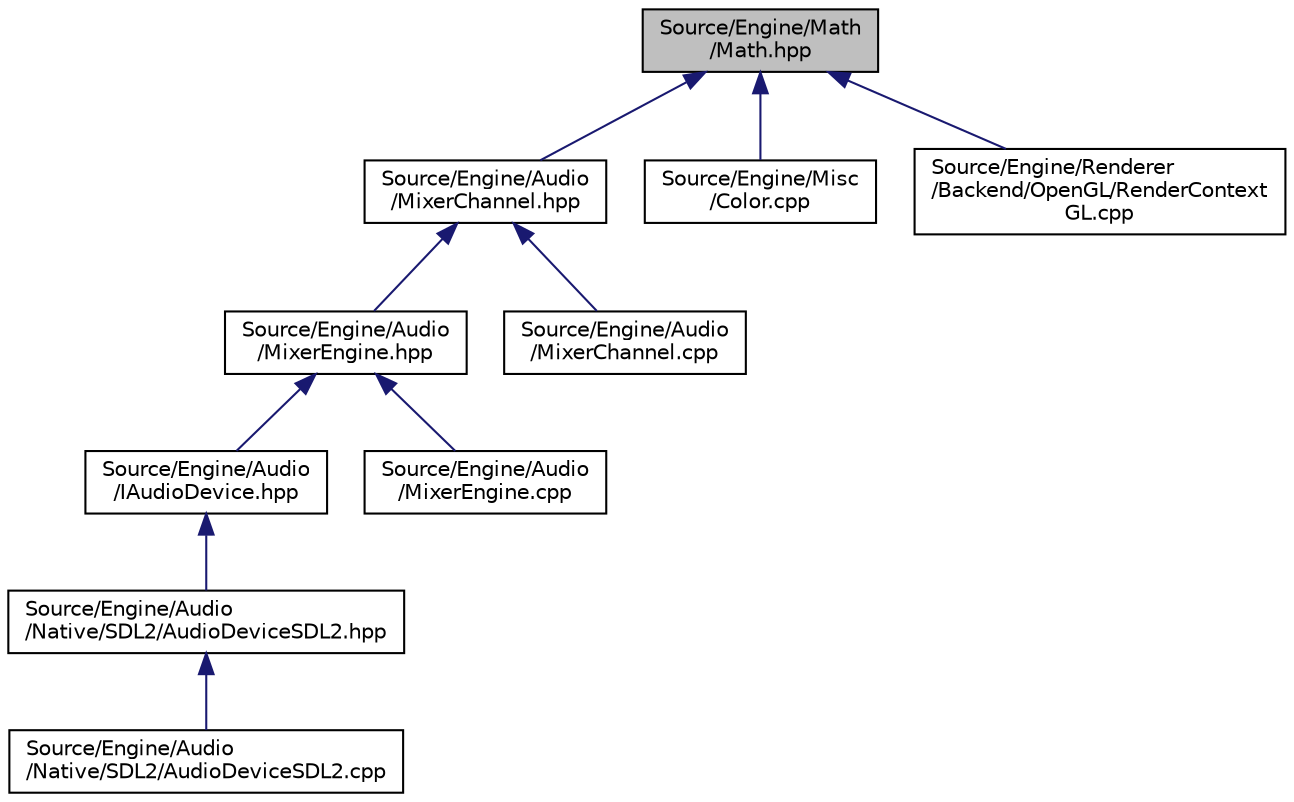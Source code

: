 digraph "Source/Engine/Math/Math.hpp"
{
  edge [fontname="Helvetica",fontsize="10",labelfontname="Helvetica",labelfontsize="10"];
  node [fontname="Helvetica",fontsize="10",shape=record];
  Node15 [label="Source/Engine/Math\l/Math.hpp",height=0.2,width=0.4,color="black", fillcolor="grey75", style="filled", fontcolor="black"];
  Node15 -> Node16 [dir="back",color="midnightblue",fontsize="10",style="solid",fontname="Helvetica"];
  Node16 [label="Source/Engine/Audio\l/MixerChannel.hpp",height=0.2,width=0.4,color="black", fillcolor="white", style="filled",URL="$MixerChannel_8hpp.html"];
  Node16 -> Node17 [dir="back",color="midnightblue",fontsize="10",style="solid",fontname="Helvetica"];
  Node17 [label="Source/Engine/Audio\l/MixerEngine.hpp",height=0.2,width=0.4,color="black", fillcolor="white", style="filled",URL="$MixerEngine_8hpp.html"];
  Node17 -> Node18 [dir="back",color="midnightblue",fontsize="10",style="solid",fontname="Helvetica"];
  Node18 [label="Source/Engine/Audio\l/IAudioDevice.hpp",height=0.2,width=0.4,color="black", fillcolor="white", style="filled",URL="$IAudioDevice_8hpp.html"];
  Node18 -> Node19 [dir="back",color="midnightblue",fontsize="10",style="solid",fontname="Helvetica"];
  Node19 [label="Source/Engine/Audio\l/Native/SDL2/AudioDeviceSDL2.hpp",height=0.2,width=0.4,color="black", fillcolor="white", style="filled",URL="$AudioDeviceSDL2_8hpp.html"];
  Node19 -> Node20 [dir="back",color="midnightblue",fontsize="10",style="solid",fontname="Helvetica"];
  Node20 [label="Source/Engine/Audio\l/Native/SDL2/AudioDeviceSDL2.cpp",height=0.2,width=0.4,color="black", fillcolor="white", style="filled",URL="$AudioDeviceSDL2_8cpp.html"];
  Node17 -> Node21 [dir="back",color="midnightblue",fontsize="10",style="solid",fontname="Helvetica"];
  Node21 [label="Source/Engine/Audio\l/MixerEngine.cpp",height=0.2,width=0.4,color="black", fillcolor="white", style="filled",URL="$MixerEngine_8cpp.html"];
  Node16 -> Node22 [dir="back",color="midnightblue",fontsize="10",style="solid",fontname="Helvetica"];
  Node22 [label="Source/Engine/Audio\l/MixerChannel.cpp",height=0.2,width=0.4,color="black", fillcolor="white", style="filled",URL="$MixerChannel_8cpp.html"];
  Node15 -> Node23 [dir="back",color="midnightblue",fontsize="10",style="solid",fontname="Helvetica"];
  Node23 [label="Source/Engine/Misc\l/Color.cpp",height=0.2,width=0.4,color="black", fillcolor="white", style="filled",URL="$Color_8cpp.html"];
  Node15 -> Node24 [dir="back",color="midnightblue",fontsize="10",style="solid",fontname="Helvetica"];
  Node24 [label="Source/Engine/Renderer\l/Backend/OpenGL/RenderContext\lGL.cpp",height=0.2,width=0.4,color="black", fillcolor="white", style="filled",URL="$RenderContextGL_8cpp.html"];
}
